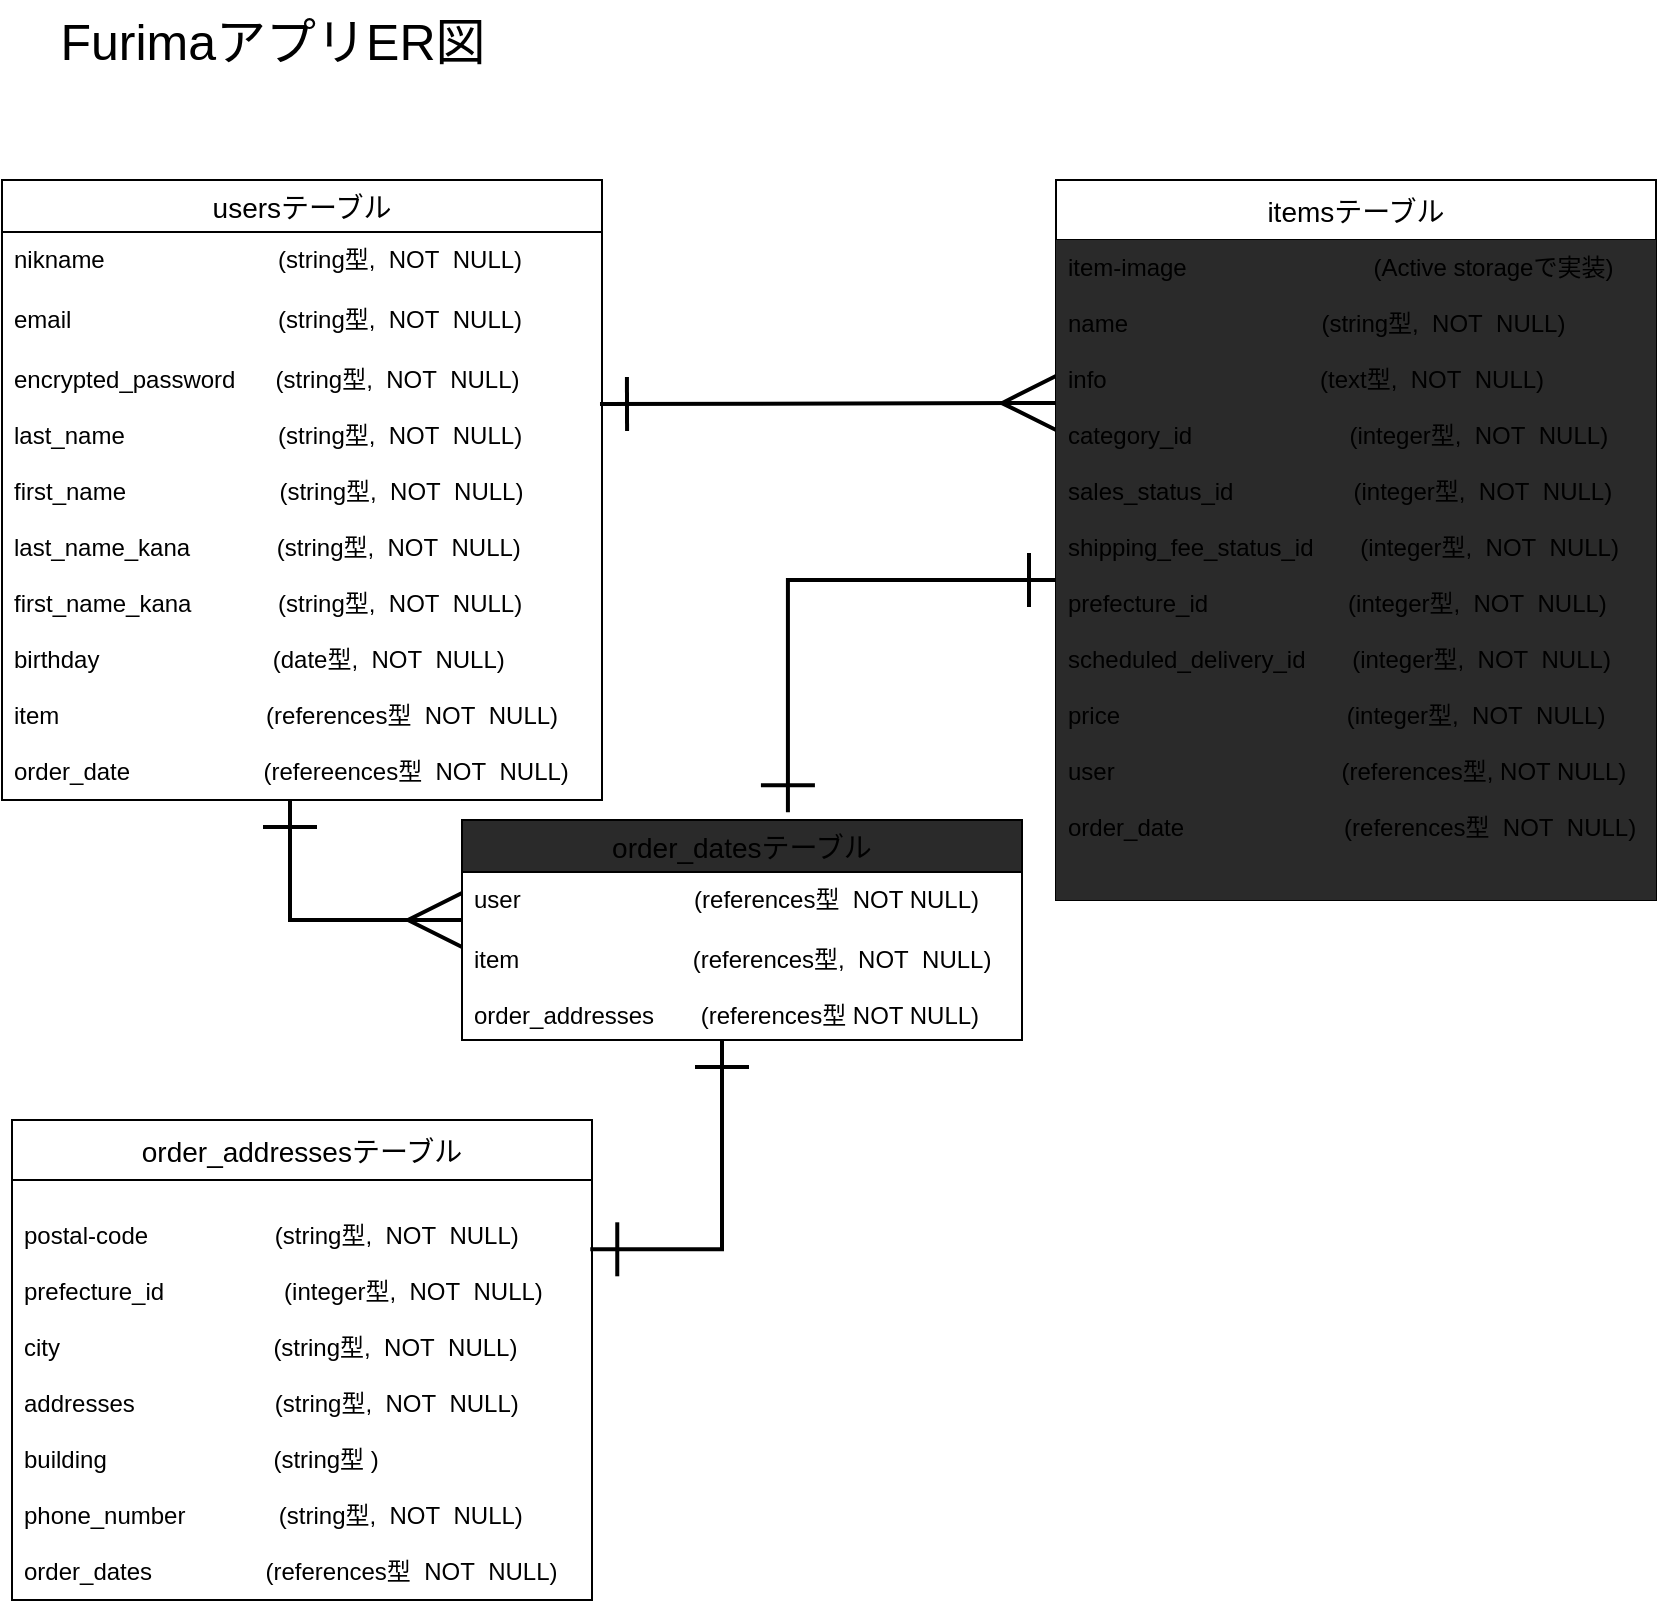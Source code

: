 <mxfile>
    <diagram id="SK3dnRFJSxGiYezryqxl" name="ページ1">
        <mxGraphModel dx="936" dy="680" grid="1" gridSize="10" guides="1" tooltips="1" connect="1" arrows="1" fold="1" page="1" pageScale="1" pageWidth="827" pageHeight="1169" math="0" shadow="0">
            <root>
                <mxCell id="0"/>
                <mxCell id="1" parent="0"/>
                <mxCell id="35" style="rounded=0;orthogonalLoop=1;jettySize=auto;html=1;fontSize=25;endArrow=ERmany;endFill=0;strokeWidth=2;startArrow=ERone;startFill=0;entryX=0;entryY=0.247;entryDx=0;entryDy=0;entryPerimeter=0;sourcePerimeterSpacing=0;endSize=24;startSize=24;" edge="1" parent="1" target="28">
                    <mxGeometry relative="1" as="geometry">
                        <mxPoint x="440" y="260" as="targetPoint"/>
                        <mxPoint x="299" y="242" as="sourcePoint"/>
                        <Array as="points"/>
                    </mxGeometry>
                </mxCell>
                <mxCell id="46" style="edgeStyle=elbowEdgeStyle;rounded=0;orthogonalLoop=1;jettySize=auto;html=1;startArrow=ERone;startFill=0;startSize=24;sourcePerimeterSpacing=0;endArrow=ERmany;endFill=0;endSize=24;strokeWidth=2;fontSize=25;" edge="1" parent="1" source="2">
                    <mxGeometry relative="1" as="geometry">
                        <mxPoint x="230" y="500" as="targetPoint"/>
                        <Array as="points">
                            <mxPoint x="144" y="510"/>
                        </Array>
                    </mxGeometry>
                </mxCell>
                <mxCell id="2" value="usersテーブル" style="swimlane;fontStyle=0;childLayout=stackLayout;horizontal=1;startSize=26;horizontalStack=0;resizeParent=1;resizeParentMax=0;resizeLast=0;collapsible=1;marginBottom=0;align=center;fontSize=14;" vertex="1" parent="1">
                    <mxGeometry y="130" width="300" height="310" as="geometry">
                        <mxRectangle x="40" y="120" width="50" height="26" as="alternateBounds"/>
                    </mxGeometry>
                </mxCell>
                <mxCell id="3" value="nikname                          (string型,  NOT  NULL)&#10;" style="text;strokeColor=none;fillColor=none;spacingLeft=4;spacingRight=4;overflow=hidden;rotatable=0;points=[[0,0.5],[1,0.5]];portConstraint=eastwest;fontSize=12;" vertex="1" parent="2">
                    <mxGeometry y="26" width="300" height="30" as="geometry"/>
                </mxCell>
                <mxCell id="4" value="email                               (string型,  NOT  NULL)&#10;" style="text;strokeColor=none;fillColor=none;spacingLeft=4;spacingRight=4;overflow=hidden;rotatable=0;points=[[0,0.5],[1,0.5]];portConstraint=eastwest;fontSize=12;" vertex="1" parent="2">
                    <mxGeometry y="56" width="300" height="30" as="geometry"/>
                </mxCell>
                <mxCell id="5" value="encrypted_password      (string型,  NOT  NULL)&#10;&#10;last_name                       (string型,  NOT  NULL)&#10;&#10;first_name                       (string型,  NOT  NULL)&#10;&#10;last_name_kana             (string型,  NOT  NULL)&#10;&#10;first_name_kana             (string型,  NOT  NULL)&#10;&#10;birthday                          (date型,  NOT  NULL)&#10;&#10;item                               (references型  NOT  NULL)&#10;&#10;order_date                    (refereences型  NOT  NULL)" style="text;strokeColor=none;fillColor=none;spacingLeft=4;spacingRight=4;overflow=hidden;rotatable=0;points=[[0,0.5],[1,0.5]];portConstraint=eastwest;fontSize=12;" vertex="1" parent="2">
                    <mxGeometry y="86" width="300" height="224" as="geometry"/>
                </mxCell>
                <mxCell id="55" style="edgeStyle=elbowEdgeStyle;rounded=0;orthogonalLoop=1;jettySize=auto;html=1;startArrow=ERone;startFill=0;startSize=24;sourcePerimeterSpacing=0;endArrow=ERone;endFill=0;endSize=24;strokeWidth=2;fontSize=25;elbow=vertical;entryX=0.582;entryY=-0.035;entryDx=0;entryDy=0;entryPerimeter=0;" edge="1" parent="1" source="25" target="48">
                    <mxGeometry relative="1" as="geometry">
                        <mxPoint x="340" y="330" as="targetPoint"/>
                        <Array as="points">
                            <mxPoint x="440" y="330"/>
                        </Array>
                    </mxGeometry>
                </mxCell>
                <mxCell id="25" value="itemsテーブル" style="swimlane;fontStyle=0;childLayout=stackLayout;horizontal=1;startSize=30;horizontalStack=0;resizeParent=1;resizeParentMax=0;resizeLast=0;collapsible=1;marginBottom=0;align=center;fontSize=14;" vertex="1" parent="1">
                    <mxGeometry x="527" y="130" width="300" height="360" as="geometry"/>
                </mxCell>
                <mxCell id="28" value="item-image                            (Active storageで実装)&#10;&#10;name                             (string型,  NOT  NULL)&#10;&#10;info                                (text型,  NOT  NULL)&#10;&#10;category_id　　　　　　  (integer型,  NOT  NULL)&#10;&#10;sales_status_id                  (integer型,  NOT  NULL)&#10;&#10;shipping_fee_status_id       (integer型,  NOT  NULL)&#10;&#10;prefecture_id                     (integer型,  NOT  NULL)&#10;&#10;scheduled_delivery_id       (integer型,  NOT  NULL)&#10;&#10;price                                  (integer型,  NOT  NULL)&#10;&#10;user                                  (references型, NOT NULL)&#10;&#10;order_date                        (references型  NOT  NULL)                                &#10;" style="text;strokeColor=none;spacingLeft=4;spacingRight=4;overflow=hidden;rotatable=0;points=[[0,0.5],[1,0.5]];portConstraint=eastwest;fontSize=12;fillColor=#2a2a2a;" vertex="1" parent="25">
                    <mxGeometry y="30" width="300" height="330" as="geometry"/>
                </mxCell>
                <mxCell id="30" value="order_addressesテーブル" style="swimlane;fontStyle=0;childLayout=stackLayout;horizontal=1;startSize=30;horizontalStack=0;resizeParent=1;resizeParentMax=0;resizeLast=0;collapsible=1;marginBottom=0;align=center;fontSize=14;" vertex="1" parent="1">
                    <mxGeometry x="5" y="600" width="290" height="240" as="geometry">
                        <mxRectangle x="40" y="120" width="50" height="26" as="alternateBounds"/>
                    </mxGeometry>
                </mxCell>
                <mxCell id="33" value="&#10;postal-code                   (string型,  NOT  NULL)&#10;&#10;prefecture_id                  (integer型,  NOT  NULL)&#10;&#10;city                                (string型,  NOT  NULL)&#10;&#10;addresses                     (string型,  NOT  NULL)&#10;&#10;building                         (string型 )&#10;&#10;phone_number              (string型,  NOT  NULL)&#10;&#10;order_dates                 (references型  NOT  NULL)&#10;" style="text;strokeColor=none;fillColor=none;spacingLeft=4;spacingRight=4;overflow=hidden;rotatable=0;points=[[0,0.5],[1,0.5]];portConstraint=eastwest;fontSize=12;" vertex="1" parent="30">
                    <mxGeometry y="30" width="290" height="210" as="geometry"/>
                </mxCell>
                <mxCell id="34" value="FurimaアプリER図" style="text;html=1;resizable=0;autosize=1;align=center;verticalAlign=middle;points=[];fillColor=none;strokeColor=none;rounded=0;fontSize=25;" vertex="1" parent="1">
                    <mxGeometry x="20" y="40" width="230" height="40" as="geometry"/>
                </mxCell>
                <mxCell id="52" style="edgeStyle=elbowEdgeStyle;rounded=0;orthogonalLoop=1;jettySize=auto;html=1;startArrow=ERone;startFill=0;startSize=24;sourcePerimeterSpacing=0;endArrow=ERone;endFill=0;endSize=24;strokeWidth=2;fontSize=25;entryX=0.997;entryY=0.165;entryDx=0;entryDy=0;entryPerimeter=0;" edge="1" parent="1" source="48" target="33">
                    <mxGeometry relative="1" as="geometry">
                        <mxPoint x="360" y="670" as="targetPoint"/>
                        <Array as="points">
                            <mxPoint x="360" y="660"/>
                        </Array>
                    </mxGeometry>
                </mxCell>
                <mxCell id="48" value="order_datesテーブル" style="swimlane;fontStyle=0;childLayout=stackLayout;horizontal=1;startSize=26;horizontalStack=0;resizeParent=1;resizeParentMax=0;resizeLast=0;collapsible=1;marginBottom=0;align=center;fontSize=14;fillColor=#2A2A2A;" vertex="1" parent="1">
                    <mxGeometry x="230" y="450" width="280" height="110" as="geometry">
                        <mxRectangle x="40" y="120" width="50" height="26" as="alternateBounds"/>
                    </mxGeometry>
                </mxCell>
                <mxCell id="49" value="user                          (references型  NOT NULL)" style="text;strokeColor=none;fillColor=none;spacingLeft=4;spacingRight=4;overflow=hidden;rotatable=0;points=[[0,0.5],[1,0.5]];portConstraint=eastwest;fontSize=12;" vertex="1" parent="48">
                    <mxGeometry y="26" width="280" height="30" as="geometry"/>
                </mxCell>
                <mxCell id="50" value="item                          (references型,  NOT  NULL)&#10;&#10;order_addresses       (references型 NOT NULL)" style="text;strokeColor=none;fillColor=none;spacingLeft=4;spacingRight=4;overflow=hidden;rotatable=0;points=[[0,0.5],[1,0.5]];portConstraint=eastwest;fontSize=12;" vertex="1" parent="48">
                    <mxGeometry y="56" width="280" height="54" as="geometry"/>
                </mxCell>
            </root>
        </mxGraphModel>
    </diagram>
</mxfile>
